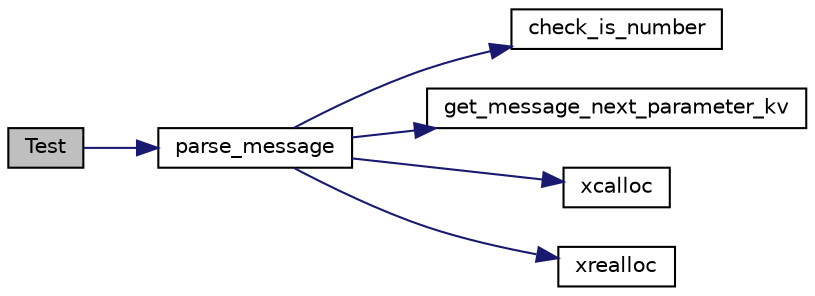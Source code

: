 digraph "Test"
{
 // LATEX_PDF_SIZE
  edge [fontname="Helvetica",fontsize="10",labelfontname="Helvetica",labelfontsize="10"];
  node [fontname="Helvetica",fontsize="10",shape=record];
  rankdir="LR";
  Node1 [label="Test",height=0.2,width=0.4,color="black", fillcolor="grey75", style="filled", fontcolor="black",tooltip=" "];
  Node1 -> Node2 [color="midnightblue",fontsize="10",style="solid",fontname="Helvetica"];
  Node2 [label="parse_message",height=0.2,width=0.4,color="black", fillcolor="white", style="filled",URL="$message_8h.html#aa8487af4610a19e0a3e4dea4ae684fc7",tooltip="Take a message as a string and parse it into a message struct."];
  Node2 -> Node3 [color="midnightblue",fontsize="10",style="solid",fontname="Helvetica"];
  Node3 [label="check_is_number",height=0.2,width=0.4,color="black", fillcolor="white", style="filled",URL="$type__check_8h.html#a19d3a4f9ccbc6c2c26d8e0b468529502",tooltip="Check if a string is a number."];
  Node2 -> Node4 [color="midnightblue",fontsize="10",style="solid",fontname="Helvetica"];
  Node4 [label="get_message_next_parameter_kv",height=0.2,width=0.4,color="black", fillcolor="white", style="filled",URL="$message_8h.html#a28d4651376c79b584f48cf6ea0e2089a",tooltip="Get the next key value object."];
  Node2 -> Node5 [color="midnightblue",fontsize="10",style="solid",fontname="Helvetica"];
  Node5 [label="xcalloc",height=0.2,width=0.4,color="black", fillcolor="white", style="filled",URL="$epoll__server_2utils_2xalloc_8c.html#acf4d2a0b6c4f9229a0f4687202abed54",tooltip="Calloc wrapper that exit on failure."];
  Node2 -> Node6 [color="midnightblue",fontsize="10",style="solid",fontname="Helvetica"];
  Node6 [label="xrealloc",height=0.2,width=0.4,color="black", fillcolor="white", style="filled",URL="$epoll__server_2utils_2xalloc_8c.html#a93a8ec6e8a6eef0f62b7e5b50d0bf9e4",tooltip="Realloc wrapper that exit on failure."];
}

